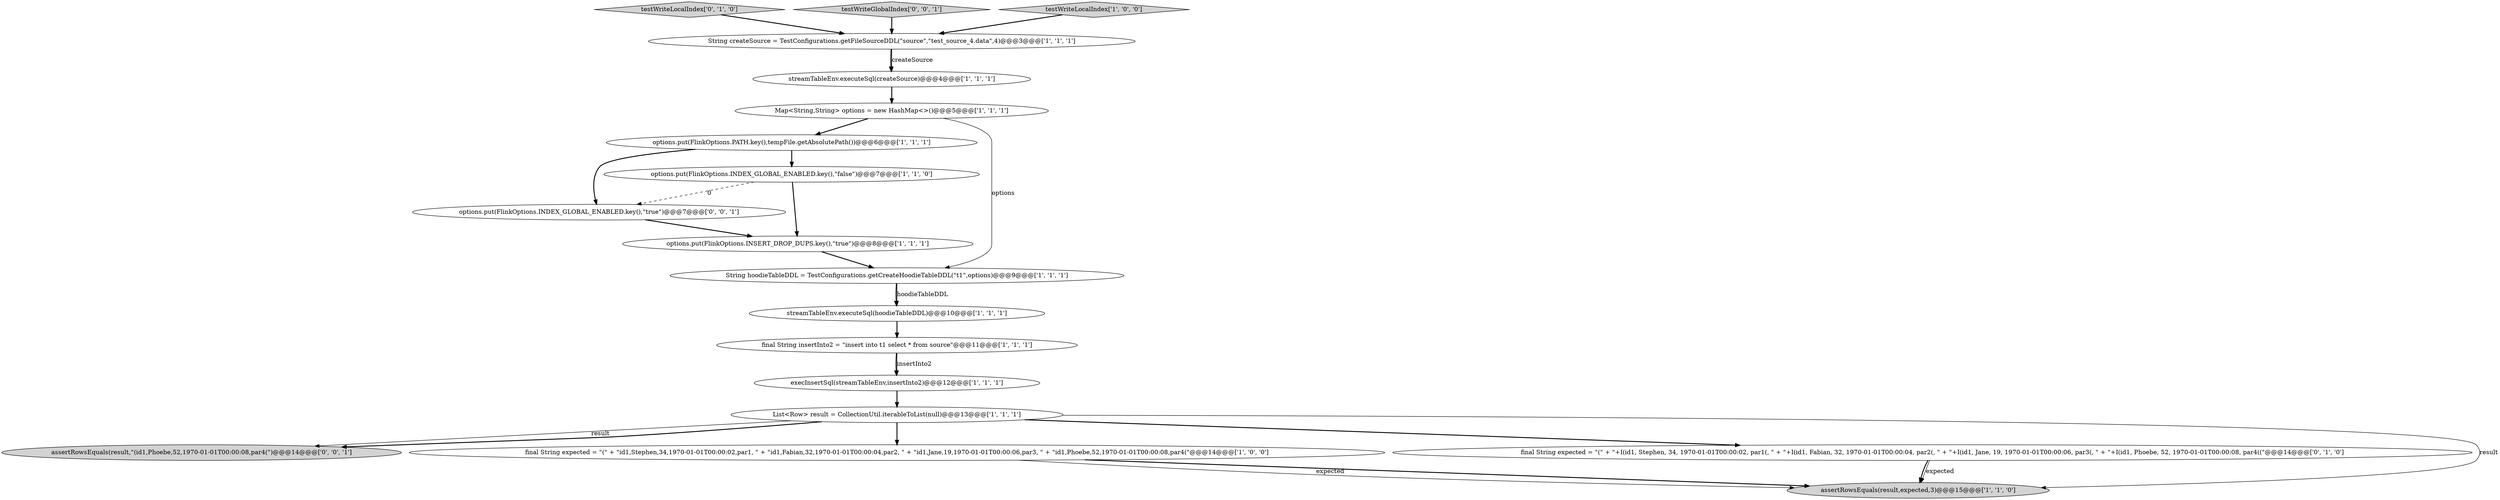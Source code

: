 digraph {
18 [style = filled, label = "assertRowsEquals(result,\"(id1,Phoebe,52,1970-01-01T00:00:08,par4(\")@@@14@@@['0', '0', '1']", fillcolor = lightgray, shape = ellipse image = "AAA0AAABBB3BBB"];
1 [style = filled, label = "String createSource = TestConfigurations.getFileSourceDDL(\"source\",\"test_source_4.data\",4)@@@3@@@['1', '1', '1']", fillcolor = white, shape = ellipse image = "AAA0AAABBB1BBB"];
7 [style = filled, label = "final String expected = \"(\" + \"id1,Stephen,34,1970-01-01T00:00:02,par1, \" + \"id1,Fabian,32,1970-01-01T00:00:04,par2, \" + \"id1,Jane,19,1970-01-01T00:00:06,par3, \" + \"id1,Phoebe,52,1970-01-01T00:00:08,par4(\"@@@14@@@['1', '0', '0']", fillcolor = white, shape = ellipse image = "AAA0AAABBB1BBB"];
9 [style = filled, label = "options.put(FlinkOptions.INDEX_GLOBAL_ENABLED.key(),\"false\")@@@7@@@['1', '1', '0']", fillcolor = white, shape = ellipse image = "AAA0AAABBB1BBB"];
15 [style = filled, label = "final String expected = \"(\" + \"+I(id1, Stephen, 34, 1970-01-01T00:00:02, par1(, \" + \"+I(id1, Fabian, 32, 1970-01-01T00:00:04, par2(, \" + \"+I(id1, Jane, 19, 1970-01-01T00:00:06, par3(, \" + \"+I(id1, Phoebe, 52, 1970-01-01T00:00:08, par4((\"@@@14@@@['0', '1', '0']", fillcolor = white, shape = ellipse image = "AAA0AAABBB2BBB"];
8 [style = filled, label = "options.put(FlinkOptions.PATH.key(),tempFile.getAbsolutePath())@@@6@@@['1', '1', '1']", fillcolor = white, shape = ellipse image = "AAA0AAABBB1BBB"];
0 [style = filled, label = "streamTableEnv.executeSql(hoodieTableDDL)@@@10@@@['1', '1', '1']", fillcolor = white, shape = ellipse image = "AAA0AAABBB1BBB"];
14 [style = filled, label = "testWriteLocalIndex['0', '1', '0']", fillcolor = lightgray, shape = diamond image = "AAA0AAABBB2BBB"];
16 [style = filled, label = "options.put(FlinkOptions.INDEX_GLOBAL_ENABLED.key(),\"true\")@@@7@@@['0', '0', '1']", fillcolor = white, shape = ellipse image = "AAA0AAABBB3BBB"];
3 [style = filled, label = "streamTableEnv.executeSql(createSource)@@@4@@@['1', '1', '1']", fillcolor = white, shape = ellipse image = "AAA0AAABBB1BBB"];
12 [style = filled, label = "Map<String,String> options = new HashMap<>()@@@5@@@['1', '1', '1']", fillcolor = white, shape = ellipse image = "AAA0AAABBB1BBB"];
6 [style = filled, label = "List<Row> result = CollectionUtil.iterableToList(null)@@@13@@@['1', '1', '1']", fillcolor = white, shape = ellipse image = "AAA0AAABBB1BBB"];
4 [style = filled, label = "options.put(FlinkOptions.INSERT_DROP_DUPS.key(),\"true\")@@@8@@@['1', '1', '1']", fillcolor = white, shape = ellipse image = "AAA0AAABBB1BBB"];
10 [style = filled, label = "assertRowsEquals(result,expected,3)@@@15@@@['1', '1', '0']", fillcolor = lightgray, shape = ellipse image = "AAA0AAABBB1BBB"];
2 [style = filled, label = "final String insertInto2 = \"insert into t1 select * from source\"@@@11@@@['1', '1', '1']", fillcolor = white, shape = ellipse image = "AAA0AAABBB1BBB"];
5 [style = filled, label = "execInsertSql(streamTableEnv,insertInto2)@@@12@@@['1', '1', '1']", fillcolor = white, shape = ellipse image = "AAA0AAABBB1BBB"];
13 [style = filled, label = "String hoodieTableDDL = TestConfigurations.getCreateHoodieTableDDL(\"t1\",options)@@@9@@@['1', '1', '1']", fillcolor = white, shape = ellipse image = "AAA0AAABBB1BBB"];
17 [style = filled, label = "testWriteGlobalIndex['0', '0', '1']", fillcolor = lightgray, shape = diamond image = "AAA0AAABBB3BBB"];
11 [style = filled, label = "testWriteLocalIndex['1', '0', '0']", fillcolor = lightgray, shape = diamond image = "AAA0AAABBB1BBB"];
8->16 [style = bold, label=""];
6->18 [style = solid, label="result"];
6->18 [style = bold, label=""];
8->9 [style = bold, label=""];
16->4 [style = bold, label=""];
9->4 [style = bold, label=""];
6->15 [style = bold, label=""];
7->10 [style = bold, label=""];
13->0 [style = bold, label=""];
2->5 [style = bold, label=""];
11->1 [style = bold, label=""];
9->16 [style = dashed, label="0"];
15->10 [style = solid, label="expected"];
14->1 [style = bold, label=""];
1->3 [style = bold, label=""];
7->10 [style = solid, label="expected"];
2->5 [style = solid, label="insertInto2"];
3->12 [style = bold, label=""];
1->3 [style = solid, label="createSource"];
12->13 [style = solid, label="options"];
6->10 [style = solid, label="result"];
4->13 [style = bold, label=""];
0->2 [style = bold, label=""];
6->7 [style = bold, label=""];
12->8 [style = bold, label=""];
15->10 [style = bold, label=""];
5->6 [style = bold, label=""];
13->0 [style = solid, label="hoodieTableDDL"];
17->1 [style = bold, label=""];
}
